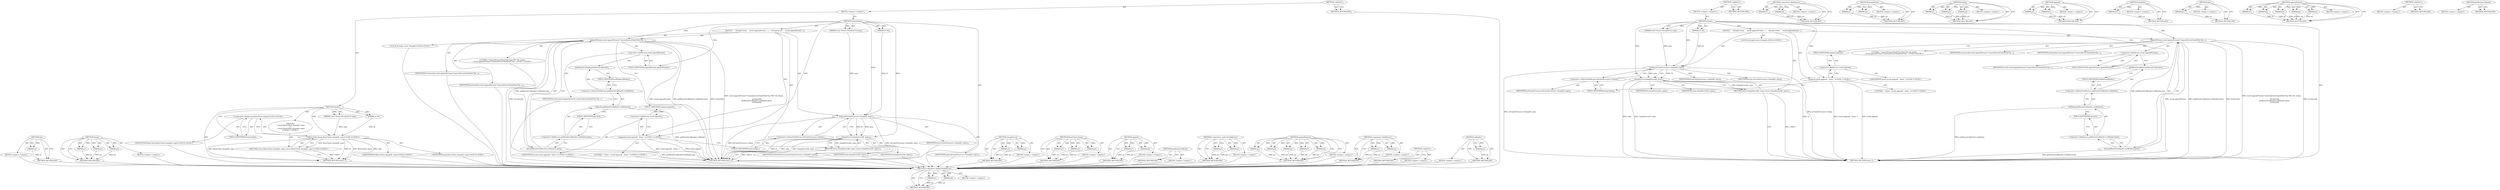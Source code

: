digraph "asBinder" {
vulnerable_90 [label=<(METHOD,&lt;operator&gt;.indirectFieldAccess)>];
vulnerable_91 [label=<(PARAM,p1)>];
vulnerable_92 [label=<(PARAM,p2)>];
vulnerable_93 [label=<(BLOCK,&lt;empty&gt;,&lt;empty&gt;)>];
vulnerable_94 [label=<(METHOD_RETURN,ANY)>];
vulnerable_6 [label=<(METHOD,&lt;global&gt;)<SUB>1</SUB>>];
vulnerable_7 [label=<(BLOCK,&lt;empty&gt;,&lt;empty&gt;)<SUB>1</SUB>>];
vulnerable_8 [label=<(METHOD,dump)<SUB>1</SUB>>];
vulnerable_9 [label=<(PARAM,int fd)<SUB>1</SUB>>];
vulnerable_10 [label=<(PARAM,const Vector&lt;String16&gt;&amp; args)<SUB>1</SUB>>];
vulnerable_11 [label=<(BLOCK,{
     String8 result;
     result.appendFormat...,{
     String8 result;
     result.appendFormat...)<SUB>1</SUB>>];
vulnerable_12 [label="<(LOCAL,String8 result: String8)<SUB>2</SUB>>"];
vulnerable_13 [label=<(appendFormat,result.appendFormat(&quot;CameraDeviceClient[%d] (%p...)<SUB>3</SUB>>];
vulnerable_14 [label=<(&lt;operator&gt;.fieldAccess,result.appendFormat)<SUB>3</SUB>>];
vulnerable_15 [label=<(IDENTIFIER,result,result.appendFormat(&quot;CameraDeviceClient[%d] (%p...)<SUB>3</SUB>>];
vulnerable_16 [label=<(FIELD_IDENTIFIER,appendFormat,appendFormat)<SUB>3</SUB>>];
vulnerable_17 [label="<(LITERAL,&quot;CameraDeviceClient[%d] (%p) PID: %d, dump:\n&quot;,result.appendFormat(&quot;CameraDeviceClient[%d] (%p...)<SUB>3</SUB>>"];
vulnerable_18 [label=<(IDENTIFIER,mCameraId,result.appendFormat(&quot;CameraDeviceClient[%d] (%p...)<SUB>4</SUB>>];
vulnerable_19 [label=<(get,getRemoteCallback()-&gt;asBinder().get())<SUB>5</SUB>>];
vulnerable_20 [label=<(&lt;operator&gt;.fieldAccess,getRemoteCallback()-&gt;asBinder().get)<SUB>5</SUB>>];
vulnerable_21 [label=<(asBinder,getRemoteCallback()-&gt;asBinder())<SUB>5</SUB>>];
vulnerable_22 [label=<(&lt;operator&gt;.indirectFieldAccess,getRemoteCallback()-&gt;asBinder)<SUB>5</SUB>>];
vulnerable_23 [label=<(getRemoteCallback,getRemoteCallback())<SUB>5</SUB>>];
vulnerable_24 [label=<(FIELD_IDENTIFIER,asBinder,asBinder)<SUB>5</SUB>>];
vulnerable_25 [label=<(FIELD_IDENTIFIER,get,get)<SUB>5</SUB>>];
vulnerable_26 [label=<(IDENTIFIER,mClientPid,result.appendFormat(&quot;CameraDeviceClient[%d] (%p...)<SUB>6</SUB>>];
vulnerable_27 [label="<(append,result.append(&quot;  State: &quot;))<SUB>7</SUB>>"];
vulnerable_28 [label=<(&lt;operator&gt;.fieldAccess,result.append)<SUB>7</SUB>>];
vulnerable_29 [label="<(IDENTIFIER,result,result.append(&quot;  State: &quot;))<SUB>7</SUB>>"];
vulnerable_30 [label=<(FIELD_IDENTIFIER,append,append)<SUB>7</SUB>>];
vulnerable_31 [label="<(LITERAL,&quot;  State: &quot;,result.append(&quot;  State: &quot;))<SUB>7</SUB>>"];
vulnerable_32 [label=<(dump,mFrameProcessor-&gt;dump(fd, args))<SUB>9</SUB>>];
vulnerable_33 [label=<(&lt;operator&gt;.indirectFieldAccess,mFrameProcessor-&gt;dump)<SUB>9</SUB>>];
vulnerable_34 [label=<(IDENTIFIER,mFrameProcessor,mFrameProcessor-&gt;dump(fd, args))<SUB>9</SUB>>];
vulnerable_35 [label=<(FIELD_IDENTIFIER,dump,dump)<SUB>9</SUB>>];
vulnerable_36 [label=<(IDENTIFIER,fd,mFrameProcessor-&gt;dump(fd, args))<SUB>9</SUB>>];
vulnerable_37 [label=<(IDENTIFIER,args,mFrameProcessor-&gt;dump(fd, args))<SUB>9</SUB>>];
vulnerable_38 [label=<(RETURN,return dumpDevice(fd, args);,return dumpDevice(fd, args);)<SUB>11</SUB>>];
vulnerable_39 [label=<(dumpDevice,dumpDevice(fd, args))<SUB>11</SUB>>];
vulnerable_40 [label=<(IDENTIFIER,fd,dumpDevice(fd, args))<SUB>11</SUB>>];
vulnerable_41 [label=<(IDENTIFIER,args,dumpDevice(fd, args))<SUB>11</SUB>>];
vulnerable_42 [label=<(METHOD_RETURN,status_t)<SUB>1</SUB>>];
vulnerable_44 [label=<(METHOD_RETURN,ANY)<SUB>1</SUB>>];
vulnerable_77 [label=<(METHOD,&lt;operator&gt;.fieldAccess)>];
vulnerable_78 [label=<(PARAM,p1)>];
vulnerable_79 [label=<(PARAM,p2)>];
vulnerable_80 [label=<(BLOCK,&lt;empty&gt;,&lt;empty&gt;)>];
vulnerable_81 [label=<(METHOD_RETURN,ANY)>];
vulnerable_109 [label=<(METHOD,dumpDevice)>];
vulnerable_110 [label=<(PARAM,p1)>];
vulnerable_111 [label=<(PARAM,p2)>];
vulnerable_112 [label=<(BLOCK,&lt;empty&gt;,&lt;empty&gt;)>];
vulnerable_113 [label=<(METHOD_RETURN,ANY)>];
vulnerable_103 [label=<(METHOD,dump)>];
vulnerable_104 [label=<(PARAM,p1)>];
vulnerable_105 [label=<(PARAM,p2)>];
vulnerable_106 [label=<(PARAM,p3)>];
vulnerable_107 [label=<(BLOCK,&lt;empty&gt;,&lt;empty&gt;)>];
vulnerable_108 [label=<(METHOD_RETURN,ANY)>];
vulnerable_98 [label=<(METHOD,append)>];
vulnerable_99 [label=<(PARAM,p1)>];
vulnerable_100 [label=<(PARAM,p2)>];
vulnerable_101 [label=<(BLOCK,&lt;empty&gt;,&lt;empty&gt;)>];
vulnerable_102 [label=<(METHOD_RETURN,ANY)>];
vulnerable_86 [label=<(METHOD,asBinder)>];
vulnerable_87 [label=<(PARAM,p1)>];
vulnerable_88 [label=<(BLOCK,&lt;empty&gt;,&lt;empty&gt;)>];
vulnerable_89 [label=<(METHOD_RETURN,ANY)>];
vulnerable_82 [label=<(METHOD,get)>];
vulnerable_83 [label=<(PARAM,p1)>];
vulnerable_84 [label=<(BLOCK,&lt;empty&gt;,&lt;empty&gt;)>];
vulnerable_85 [label=<(METHOD_RETURN,ANY)>];
vulnerable_69 [label=<(METHOD,appendFormat)>];
vulnerable_70 [label=<(PARAM,p1)>];
vulnerable_71 [label=<(PARAM,p2)>];
vulnerable_72 [label=<(PARAM,p3)>];
vulnerable_73 [label=<(PARAM,p4)>];
vulnerable_74 [label=<(PARAM,p5)>];
vulnerable_75 [label=<(BLOCK,&lt;empty&gt;,&lt;empty&gt;)>];
vulnerable_76 [label=<(METHOD_RETURN,ANY)>];
vulnerable_63 [label=<(METHOD,&lt;global&gt;)<SUB>1</SUB>>];
vulnerable_64 [label=<(BLOCK,&lt;empty&gt;,&lt;empty&gt;)>];
vulnerable_65 [label=<(METHOD_RETURN,ANY)>];
vulnerable_95 [label=<(METHOD,getRemoteCallback)>];
vulnerable_96 [label=<(BLOCK,&lt;empty&gt;,&lt;empty&gt;)>];
vulnerable_97 [label=<(METHOD_RETURN,ANY)>];
fixed_101 [label=<(METHOD,get)>];
fixed_102 [label=<(PARAM,p1)>];
fixed_103 [label=<(BLOCK,&lt;empty&gt;,&lt;empty&gt;)>];
fixed_104 [label=<(METHOD_RETURN,ANY)>];
fixed_122 [label=<(METHOD,dump)>];
fixed_123 [label=<(PARAM,p1)>];
fixed_124 [label=<(PARAM,p2)>];
fixed_125 [label=<(PARAM,p3)>];
fixed_126 [label=<(BLOCK,&lt;empty&gt;,&lt;empty&gt;)>];
fixed_127 [label=<(METHOD_RETURN,ANY)>];
fixed_6 [label=<(METHOD,&lt;global&gt;)<SUB>1</SUB>>];
fixed_7 [label=<(BLOCK,&lt;empty&gt;,&lt;empty&gt;)<SUB>1</SUB>>];
fixed_8 [label=<(METHOD,dump)<SUB>1</SUB>>];
fixed_9 [label=<(PARAM,int fd)<SUB>1</SUB>>];
fixed_10 [label=<(PARAM,const Vector&lt;String16&gt;&amp; args)<SUB>1</SUB>>];
fixed_11 [label="<(BLOCK,{
    return BasicClient::dump(fd, args);
},{
    return BasicClient::dump(fd, args);
})<SUB>1</SUB>>"];
fixed_12 [label="<(RETURN,return BasicClient::dump(fd, args);,return BasicClient::dump(fd, args);)<SUB>2</SUB>>"];
fixed_13 [label="<(BasicClient.dump,BasicClient::dump(fd, args))<SUB>2</SUB>>"];
fixed_14 [label="<(&lt;operator&gt;.fieldAccess,BasicClient::dump)<SUB>2</SUB>>"];
fixed_15 [label="<(IDENTIFIER,BasicClient,BasicClient::dump(fd, args))<SUB>2</SUB>>"];
fixed_16 [label=<(FIELD_IDENTIFIER,dump,dump)<SUB>2</SUB>>];
fixed_17 [label="<(IDENTIFIER,fd,BasicClient::dump(fd, args))<SUB>2</SUB>>"];
fixed_18 [label="<(IDENTIFIER,args,BasicClient::dump(fd, args))<SUB>2</SUB>>"];
fixed_19 [label=<(METHOD_RETURN,status_t)<SUB>1</SUB>>];
fixed_21 [label=<(METHOD,dumpClient)<SUB>5</SUB>>];
fixed_22 [label=<(PARAM,int fd)<SUB>5</SUB>>];
fixed_23 [label=<(PARAM,const Vector&lt;String16&gt;&amp; args)<SUB>5</SUB>>];
fixed_24 [label=<(BLOCK,{
     String8 result;
     result.appendFormat...,{
     String8 result;
     result.appendFormat...)<SUB>5</SUB>>];
fixed_25 [label="<(LOCAL,String8 result: String8)<SUB>6</SUB>>"];
fixed_26 [label=<(appendFormat,result.appendFormat(&quot;CameraDeviceClient[%d] (%p...)<SUB>7</SUB>>];
fixed_27 [label=<(&lt;operator&gt;.fieldAccess,result.appendFormat)<SUB>7</SUB>>];
fixed_28 [label=<(IDENTIFIER,result,result.appendFormat(&quot;CameraDeviceClient[%d] (%p...)<SUB>7</SUB>>];
fixed_29 [label=<(FIELD_IDENTIFIER,appendFormat,appendFormat)<SUB>7</SUB>>];
fixed_30 [label="<(LITERAL,&quot;CameraDeviceClient[%d] (%p) PID: %d, dump:\n&quot;,result.appendFormat(&quot;CameraDeviceClient[%d] (%p...)<SUB>7</SUB>>"];
fixed_31 [label=<(IDENTIFIER,mCameraId,result.appendFormat(&quot;CameraDeviceClient[%d] (%p...)<SUB>8</SUB>>];
fixed_32 [label=<(get,getRemoteCallback()-&gt;asBinder().get())<SUB>9</SUB>>];
fixed_33 [label=<(&lt;operator&gt;.fieldAccess,getRemoteCallback()-&gt;asBinder().get)<SUB>9</SUB>>];
fixed_34 [label=<(asBinder,getRemoteCallback()-&gt;asBinder())<SUB>9</SUB>>];
fixed_35 [label=<(&lt;operator&gt;.indirectFieldAccess,getRemoteCallback()-&gt;asBinder)<SUB>9</SUB>>];
fixed_36 [label=<(getRemoteCallback,getRemoteCallback())<SUB>9</SUB>>];
fixed_37 [label=<(FIELD_IDENTIFIER,asBinder,asBinder)<SUB>9</SUB>>];
fixed_38 [label=<(FIELD_IDENTIFIER,get,get)<SUB>9</SUB>>];
fixed_39 [label=<(IDENTIFIER,mClientPid,result.appendFormat(&quot;CameraDeviceClient[%d] (%p...)<SUB>10</SUB>>];
fixed_40 [label="<(append,result.append(&quot;  State: &quot;))<SUB>11</SUB>>"];
fixed_41 [label=<(&lt;operator&gt;.fieldAccess,result.append)<SUB>11</SUB>>];
fixed_42 [label="<(IDENTIFIER,result,result.append(&quot;  State: &quot;))<SUB>11</SUB>>"];
fixed_43 [label=<(FIELD_IDENTIFIER,append,append)<SUB>11</SUB>>];
fixed_44 [label="<(LITERAL,&quot;  State: &quot;,result.append(&quot;  State: &quot;))<SUB>11</SUB>>"];
fixed_45 [label=<(dump,mFrameProcessor-&gt;dump(fd, args))<SUB>13</SUB>>];
fixed_46 [label=<(&lt;operator&gt;.indirectFieldAccess,mFrameProcessor-&gt;dump)<SUB>13</SUB>>];
fixed_47 [label=<(IDENTIFIER,mFrameProcessor,mFrameProcessor-&gt;dump(fd, args))<SUB>13</SUB>>];
fixed_48 [label=<(FIELD_IDENTIFIER,dump,dump)<SUB>13</SUB>>];
fixed_49 [label=<(IDENTIFIER,fd,mFrameProcessor-&gt;dump(fd, args))<SUB>13</SUB>>];
fixed_50 [label=<(IDENTIFIER,args,mFrameProcessor-&gt;dump(fd, args))<SUB>13</SUB>>];
fixed_51 [label=<(RETURN,return dumpDevice(fd, args);,return dumpDevice(fd, args);)<SUB>15</SUB>>];
fixed_52 [label=<(dumpDevice,dumpDevice(fd, args))<SUB>15</SUB>>];
fixed_53 [label=<(IDENTIFIER,fd,dumpDevice(fd, args))<SUB>15</SUB>>];
fixed_54 [label=<(IDENTIFIER,args,dumpDevice(fd, args))<SUB>15</SUB>>];
fixed_55 [label=<(METHOD_RETURN,status_t)<SUB>5</SUB>>];
fixed_57 [label=<(METHOD_RETURN,ANY)<SUB>1</SUB>>];
fixed_128 [label=<(METHOD,dumpDevice)>];
fixed_129 [label=<(PARAM,p1)>];
fixed_130 [label=<(PARAM,p2)>];
fixed_131 [label=<(BLOCK,&lt;empty&gt;,&lt;empty&gt;)>];
fixed_132 [label=<(METHOD_RETURN,ANY)>];
fixed_82 [label=<(METHOD,BasicClient.dump)>];
fixed_83 [label=<(PARAM,p1)>];
fixed_84 [label=<(PARAM,p2)>];
fixed_85 [label=<(PARAM,p3)>];
fixed_86 [label=<(BLOCK,&lt;empty&gt;,&lt;empty&gt;)>];
fixed_87 [label=<(METHOD_RETURN,ANY)>];
fixed_117 [label=<(METHOD,append)>];
fixed_118 [label=<(PARAM,p1)>];
fixed_119 [label=<(PARAM,p2)>];
fixed_120 [label=<(BLOCK,&lt;empty&gt;,&lt;empty&gt;)>];
fixed_121 [label=<(METHOD_RETURN,ANY)>];
fixed_114 [label=<(METHOD,getRemoteCallback)>];
fixed_115 [label=<(BLOCK,&lt;empty&gt;,&lt;empty&gt;)>];
fixed_116 [label=<(METHOD_RETURN,ANY)>];
fixed_109 [label=<(METHOD,&lt;operator&gt;.indirectFieldAccess)>];
fixed_110 [label=<(PARAM,p1)>];
fixed_111 [label=<(PARAM,p2)>];
fixed_112 [label=<(BLOCK,&lt;empty&gt;,&lt;empty&gt;)>];
fixed_113 [label=<(METHOD_RETURN,ANY)>];
fixed_93 [label=<(METHOD,appendFormat)>];
fixed_94 [label=<(PARAM,p1)>];
fixed_95 [label=<(PARAM,p2)>];
fixed_96 [label=<(PARAM,p3)>];
fixed_97 [label=<(PARAM,p4)>];
fixed_98 [label=<(PARAM,p5)>];
fixed_99 [label=<(BLOCK,&lt;empty&gt;,&lt;empty&gt;)>];
fixed_100 [label=<(METHOD_RETURN,ANY)>];
fixed_88 [label=<(METHOD,&lt;operator&gt;.fieldAccess)>];
fixed_89 [label=<(PARAM,p1)>];
fixed_90 [label=<(PARAM,p2)>];
fixed_91 [label=<(BLOCK,&lt;empty&gt;,&lt;empty&gt;)>];
fixed_92 [label=<(METHOD_RETURN,ANY)>];
fixed_76 [label=<(METHOD,&lt;global&gt;)<SUB>1</SUB>>];
fixed_77 [label=<(BLOCK,&lt;empty&gt;,&lt;empty&gt;)>];
fixed_78 [label=<(METHOD_RETURN,ANY)>];
fixed_105 [label=<(METHOD,asBinder)>];
fixed_106 [label=<(PARAM,p1)>];
fixed_107 [label=<(BLOCK,&lt;empty&gt;,&lt;empty&gt;)>];
fixed_108 [label=<(METHOD_RETURN,ANY)>];
vulnerable_90 -> vulnerable_91  [key=0, label="AST: "];
vulnerable_90 -> vulnerable_91  [key=1, label="DDG: "];
vulnerable_90 -> vulnerable_93  [key=0, label="AST: "];
vulnerable_90 -> vulnerable_92  [key=0, label="AST: "];
vulnerable_90 -> vulnerable_92  [key=1, label="DDG: "];
vulnerable_90 -> vulnerable_94  [key=0, label="AST: "];
vulnerable_90 -> vulnerable_94  [key=1, label="CFG: "];
vulnerable_91 -> vulnerable_94  [key=0, label="DDG: p1"];
vulnerable_92 -> vulnerable_94  [key=0, label="DDG: p2"];
vulnerable_6 -> vulnerable_7  [key=0, label="AST: "];
vulnerable_6 -> vulnerable_44  [key=0, label="AST: "];
vulnerable_6 -> vulnerable_44  [key=1, label="CFG: "];
vulnerable_7 -> vulnerable_8  [key=0, label="AST: "];
vulnerable_8 -> vulnerable_9  [key=0, label="AST: "];
vulnerable_8 -> vulnerable_9  [key=1, label="DDG: "];
vulnerable_8 -> vulnerable_10  [key=0, label="AST: "];
vulnerable_8 -> vulnerable_10  [key=1, label="DDG: "];
vulnerable_8 -> vulnerable_11  [key=0, label="AST: "];
vulnerable_8 -> vulnerable_42  [key=0, label="AST: "];
vulnerable_8 -> vulnerable_16  [key=0, label="CFG: "];
vulnerable_8 -> vulnerable_13  [key=0, label="DDG: "];
vulnerable_8 -> vulnerable_27  [key=0, label="DDG: "];
vulnerable_8 -> vulnerable_32  [key=0, label="DDG: "];
vulnerable_8 -> vulnerable_39  [key=0, label="DDG: "];
vulnerable_9 -> vulnerable_32  [key=0, label="DDG: fd"];
vulnerable_10 -> vulnerable_32  [key=0, label="DDG: args"];
vulnerable_11 -> vulnerable_12  [key=0, label="AST: "];
vulnerable_11 -> vulnerable_13  [key=0, label="AST: "];
vulnerable_11 -> vulnerable_27  [key=0, label="AST: "];
vulnerable_11 -> vulnerable_32  [key=0, label="AST: "];
vulnerable_11 -> vulnerable_38  [key=0, label="AST: "];
vulnerable_13 -> vulnerable_14  [key=0, label="AST: "];
vulnerable_13 -> vulnerable_17  [key=0, label="AST: "];
vulnerable_13 -> vulnerable_18  [key=0, label="AST: "];
vulnerable_13 -> vulnerable_19  [key=0, label="AST: "];
vulnerable_13 -> vulnerable_26  [key=0, label="AST: "];
vulnerable_13 -> vulnerable_30  [key=0, label="CFG: "];
vulnerable_13 -> vulnerable_42  [key=0, label="DDG: result.appendFormat"];
vulnerable_13 -> vulnerable_42  [key=1, label="DDG: getRemoteCallback()-&gt;asBinder().get()"];
vulnerable_13 -> vulnerable_42  [key=2, label="DDG: mClientPid"];
vulnerable_13 -> vulnerable_42  [key=3, label="DDG: result.appendFormat(&quot;CameraDeviceClient[%d] (%p) PID: %d, dump:\n&quot;,
             mCameraId,
            getRemoteCallback()-&gt;asBinder().get(),
            mClientPid)"];
vulnerable_13 -> vulnerable_42  [key=4, label="DDG: mCameraId"];
vulnerable_14 -> vulnerable_15  [key=0, label="AST: "];
vulnerable_14 -> vulnerable_16  [key=0, label="AST: "];
vulnerable_14 -> vulnerable_23  [key=0, label="CFG: "];
vulnerable_16 -> vulnerable_14  [key=0, label="CFG: "];
vulnerable_19 -> vulnerable_20  [key=0, label="AST: "];
vulnerable_19 -> vulnerable_13  [key=0, label="CFG: "];
vulnerable_19 -> vulnerable_13  [key=1, label="DDG: getRemoteCallback()-&gt;asBinder().get"];
vulnerable_19 -> vulnerable_42  [key=0, label="DDG: getRemoteCallback()-&gt;asBinder().get"];
vulnerable_20 -> vulnerable_21  [key=0, label="AST: "];
vulnerable_20 -> vulnerable_25  [key=0, label="AST: "];
vulnerable_20 -> vulnerable_19  [key=0, label="CFG: "];
vulnerable_21 -> vulnerable_22  [key=0, label="AST: "];
vulnerable_21 -> vulnerable_25  [key=0, label="CFG: "];
vulnerable_21 -> vulnerable_42  [key=0, label="DDG: getRemoteCallback()-&gt;asBinder"];
vulnerable_22 -> vulnerable_23  [key=0, label="AST: "];
vulnerable_22 -> vulnerable_24  [key=0, label="AST: "];
vulnerable_22 -> vulnerable_21  [key=0, label="CFG: "];
vulnerable_23 -> vulnerable_24  [key=0, label="CFG: "];
vulnerable_24 -> vulnerable_22  [key=0, label="CFG: "];
vulnerable_25 -> vulnerable_20  [key=0, label="CFG: "];
vulnerable_27 -> vulnerable_28  [key=0, label="AST: "];
vulnerable_27 -> vulnerable_31  [key=0, label="AST: "];
vulnerable_27 -> vulnerable_35  [key=0, label="CFG: "];
vulnerable_27 -> vulnerable_42  [key=0, label="DDG: result.append"];
vulnerable_27 -> vulnerable_42  [key=1, label="DDG: result.append(&quot;  State: &quot;)"];
vulnerable_28 -> vulnerable_29  [key=0, label="AST: "];
vulnerable_28 -> vulnerable_30  [key=0, label="AST: "];
vulnerable_28 -> vulnerable_27  [key=0, label="CFG: "];
vulnerable_30 -> vulnerable_28  [key=0, label="CFG: "];
vulnerable_32 -> vulnerable_33  [key=0, label="AST: "];
vulnerable_32 -> vulnerable_36  [key=0, label="AST: "];
vulnerable_32 -> vulnerable_37  [key=0, label="AST: "];
vulnerable_32 -> vulnerable_39  [key=0, label="CFG: "];
vulnerable_32 -> vulnerable_39  [key=1, label="DDG: fd"];
vulnerable_32 -> vulnerable_39  [key=2, label="DDG: args"];
vulnerable_32 -> vulnerable_42  [key=0, label="DDG: mFrameProcessor-&gt;dump"];
vulnerable_32 -> vulnerable_42  [key=1, label="DDG: mFrameProcessor-&gt;dump(fd, args)"];
vulnerable_33 -> vulnerable_34  [key=0, label="AST: "];
vulnerable_33 -> vulnerable_35  [key=0, label="AST: "];
vulnerable_33 -> vulnerable_32  [key=0, label="CFG: "];
vulnerable_35 -> vulnerable_33  [key=0, label="CFG: "];
vulnerable_38 -> vulnerable_39  [key=0, label="AST: "];
vulnerable_38 -> vulnerable_42  [key=0, label="CFG: "];
vulnerable_38 -> vulnerable_42  [key=1, label="DDG: &lt;RET&gt;"];
vulnerable_39 -> vulnerable_40  [key=0, label="AST: "];
vulnerable_39 -> vulnerable_41  [key=0, label="AST: "];
vulnerable_39 -> vulnerable_38  [key=0, label="CFG: "];
vulnerable_39 -> vulnerable_38  [key=1, label="DDG: dumpDevice(fd, args)"];
vulnerable_39 -> vulnerable_42  [key=0, label="DDG: fd"];
vulnerable_39 -> vulnerable_42  [key=1, label="DDG: args"];
vulnerable_39 -> vulnerable_42  [key=2, label="DDG: dumpDevice(fd, args)"];
vulnerable_77 -> vulnerable_78  [key=0, label="AST: "];
vulnerable_77 -> vulnerable_78  [key=1, label="DDG: "];
vulnerable_77 -> vulnerable_80  [key=0, label="AST: "];
vulnerable_77 -> vulnerable_79  [key=0, label="AST: "];
vulnerable_77 -> vulnerable_79  [key=1, label="DDG: "];
vulnerable_77 -> vulnerable_81  [key=0, label="AST: "];
vulnerable_77 -> vulnerable_81  [key=1, label="CFG: "];
vulnerable_78 -> vulnerable_81  [key=0, label="DDG: p1"];
vulnerable_79 -> vulnerable_81  [key=0, label="DDG: p2"];
vulnerable_109 -> vulnerable_110  [key=0, label="AST: "];
vulnerable_109 -> vulnerable_110  [key=1, label="DDG: "];
vulnerable_109 -> vulnerable_112  [key=0, label="AST: "];
vulnerable_109 -> vulnerable_111  [key=0, label="AST: "];
vulnerable_109 -> vulnerable_111  [key=1, label="DDG: "];
vulnerable_109 -> vulnerable_113  [key=0, label="AST: "];
vulnerable_109 -> vulnerable_113  [key=1, label="CFG: "];
vulnerable_110 -> vulnerable_113  [key=0, label="DDG: p1"];
vulnerable_111 -> vulnerable_113  [key=0, label="DDG: p2"];
vulnerable_103 -> vulnerable_104  [key=0, label="AST: "];
vulnerable_103 -> vulnerable_104  [key=1, label="DDG: "];
vulnerable_103 -> vulnerable_107  [key=0, label="AST: "];
vulnerable_103 -> vulnerable_105  [key=0, label="AST: "];
vulnerable_103 -> vulnerable_105  [key=1, label="DDG: "];
vulnerable_103 -> vulnerable_108  [key=0, label="AST: "];
vulnerable_103 -> vulnerable_108  [key=1, label="CFG: "];
vulnerable_103 -> vulnerable_106  [key=0, label="AST: "];
vulnerable_103 -> vulnerable_106  [key=1, label="DDG: "];
vulnerable_104 -> vulnerable_108  [key=0, label="DDG: p1"];
vulnerable_105 -> vulnerable_108  [key=0, label="DDG: p2"];
vulnerable_106 -> vulnerable_108  [key=0, label="DDG: p3"];
vulnerable_98 -> vulnerable_99  [key=0, label="AST: "];
vulnerable_98 -> vulnerable_99  [key=1, label="DDG: "];
vulnerable_98 -> vulnerable_101  [key=0, label="AST: "];
vulnerable_98 -> vulnerable_100  [key=0, label="AST: "];
vulnerable_98 -> vulnerable_100  [key=1, label="DDG: "];
vulnerable_98 -> vulnerable_102  [key=0, label="AST: "];
vulnerable_98 -> vulnerable_102  [key=1, label="CFG: "];
vulnerable_99 -> vulnerable_102  [key=0, label="DDG: p1"];
vulnerable_100 -> vulnerable_102  [key=0, label="DDG: p2"];
vulnerable_86 -> vulnerable_87  [key=0, label="AST: "];
vulnerable_86 -> vulnerable_87  [key=1, label="DDG: "];
vulnerable_86 -> vulnerable_88  [key=0, label="AST: "];
vulnerable_86 -> vulnerable_89  [key=0, label="AST: "];
vulnerable_86 -> vulnerable_89  [key=1, label="CFG: "];
vulnerable_87 -> vulnerable_89  [key=0, label="DDG: p1"];
vulnerable_82 -> vulnerable_83  [key=0, label="AST: "];
vulnerable_82 -> vulnerable_83  [key=1, label="DDG: "];
vulnerable_82 -> vulnerable_84  [key=0, label="AST: "];
vulnerable_82 -> vulnerable_85  [key=0, label="AST: "];
vulnerable_82 -> vulnerable_85  [key=1, label="CFG: "];
vulnerable_83 -> vulnerable_85  [key=0, label="DDG: p1"];
vulnerable_69 -> vulnerable_70  [key=0, label="AST: "];
vulnerable_69 -> vulnerable_70  [key=1, label="DDG: "];
vulnerable_69 -> vulnerable_75  [key=0, label="AST: "];
vulnerable_69 -> vulnerable_71  [key=0, label="AST: "];
vulnerable_69 -> vulnerable_71  [key=1, label="DDG: "];
vulnerable_69 -> vulnerable_76  [key=0, label="AST: "];
vulnerable_69 -> vulnerable_76  [key=1, label="CFG: "];
vulnerable_69 -> vulnerable_72  [key=0, label="AST: "];
vulnerable_69 -> vulnerable_72  [key=1, label="DDG: "];
vulnerable_69 -> vulnerable_73  [key=0, label="AST: "];
vulnerable_69 -> vulnerable_73  [key=1, label="DDG: "];
vulnerable_69 -> vulnerable_74  [key=0, label="AST: "];
vulnerable_69 -> vulnerable_74  [key=1, label="DDG: "];
vulnerable_70 -> vulnerable_76  [key=0, label="DDG: p1"];
vulnerable_71 -> vulnerable_76  [key=0, label="DDG: p2"];
vulnerable_72 -> vulnerable_76  [key=0, label="DDG: p3"];
vulnerable_73 -> vulnerable_76  [key=0, label="DDG: p4"];
vulnerable_74 -> vulnerable_76  [key=0, label="DDG: p5"];
vulnerable_63 -> vulnerable_64  [key=0, label="AST: "];
vulnerable_63 -> vulnerable_65  [key=0, label="AST: "];
vulnerable_63 -> vulnerable_65  [key=1, label="CFG: "];
vulnerable_95 -> vulnerable_96  [key=0, label="AST: "];
vulnerable_95 -> vulnerable_97  [key=0, label="AST: "];
vulnerable_95 -> vulnerable_97  [key=1, label="CFG: "];
fixed_101 -> fixed_102  [key=0, label="AST: "];
fixed_101 -> fixed_102  [key=1, label="DDG: "];
fixed_101 -> fixed_103  [key=0, label="AST: "];
fixed_101 -> fixed_104  [key=0, label="AST: "];
fixed_101 -> fixed_104  [key=1, label="CFG: "];
fixed_102 -> fixed_104  [key=0, label="DDG: p1"];
fixed_103 -> vulnerable_90  [key=0];
fixed_104 -> vulnerable_90  [key=0];
fixed_122 -> fixed_123  [key=0, label="AST: "];
fixed_122 -> fixed_123  [key=1, label="DDG: "];
fixed_122 -> fixed_126  [key=0, label="AST: "];
fixed_122 -> fixed_124  [key=0, label="AST: "];
fixed_122 -> fixed_124  [key=1, label="DDG: "];
fixed_122 -> fixed_127  [key=0, label="AST: "];
fixed_122 -> fixed_127  [key=1, label="CFG: "];
fixed_122 -> fixed_125  [key=0, label="AST: "];
fixed_122 -> fixed_125  [key=1, label="DDG: "];
fixed_123 -> fixed_127  [key=0, label="DDG: p1"];
fixed_124 -> fixed_127  [key=0, label="DDG: p2"];
fixed_125 -> fixed_127  [key=0, label="DDG: p3"];
fixed_126 -> vulnerable_90  [key=0];
fixed_127 -> vulnerable_90  [key=0];
fixed_6 -> fixed_7  [key=0, label="AST: "];
fixed_6 -> fixed_57  [key=0, label="AST: "];
fixed_6 -> fixed_57  [key=1, label="CFG: "];
fixed_7 -> fixed_8  [key=0, label="AST: "];
fixed_7 -> fixed_21  [key=0, label="AST: "];
fixed_8 -> fixed_9  [key=0, label="AST: "];
fixed_8 -> fixed_9  [key=1, label="DDG: "];
fixed_8 -> fixed_10  [key=0, label="AST: "];
fixed_8 -> fixed_10  [key=1, label="DDG: "];
fixed_8 -> fixed_11  [key=0, label="AST: "];
fixed_8 -> fixed_19  [key=0, label="AST: "];
fixed_8 -> fixed_16  [key=0, label="CFG: "];
fixed_8 -> fixed_13  [key=0, label="DDG: "];
fixed_9 -> fixed_13  [key=0, label="DDG: fd"];
fixed_10 -> fixed_13  [key=0, label="DDG: args"];
fixed_11 -> fixed_12  [key=0, label="AST: "];
fixed_12 -> fixed_13  [key=0, label="AST: "];
fixed_12 -> fixed_19  [key=0, label="CFG: "];
fixed_12 -> fixed_19  [key=1, label="DDG: &lt;RET&gt;"];
fixed_13 -> fixed_14  [key=0, label="AST: "];
fixed_13 -> fixed_17  [key=0, label="AST: "];
fixed_13 -> fixed_18  [key=0, label="AST: "];
fixed_13 -> fixed_12  [key=0, label="CFG: "];
fixed_13 -> fixed_12  [key=1, label="DDG: BasicClient::dump(fd, args)"];
fixed_13 -> fixed_19  [key=0, label="DDG: BasicClient::dump"];
fixed_13 -> fixed_19  [key=1, label="DDG: fd"];
fixed_13 -> fixed_19  [key=2, label="DDG: args"];
fixed_13 -> fixed_19  [key=3, label="DDG: BasicClient::dump(fd, args)"];
fixed_14 -> fixed_15  [key=0, label="AST: "];
fixed_14 -> fixed_16  [key=0, label="AST: "];
fixed_14 -> fixed_13  [key=0, label="CFG: "];
fixed_15 -> vulnerable_90  [key=0];
fixed_16 -> fixed_14  [key=0, label="CFG: "];
fixed_17 -> vulnerable_90  [key=0];
fixed_18 -> vulnerable_90  [key=0];
fixed_19 -> vulnerable_90  [key=0];
fixed_21 -> fixed_22  [key=0, label="AST: "];
fixed_21 -> fixed_22  [key=1, label="DDG: "];
fixed_21 -> fixed_23  [key=0, label="AST: "];
fixed_21 -> fixed_23  [key=1, label="DDG: "];
fixed_21 -> fixed_24  [key=0, label="AST: "];
fixed_21 -> fixed_55  [key=0, label="AST: "];
fixed_21 -> fixed_29  [key=0, label="CFG: "];
fixed_21 -> fixed_26  [key=0, label="DDG: "];
fixed_21 -> fixed_40  [key=0, label="DDG: "];
fixed_21 -> fixed_45  [key=0, label="DDG: "];
fixed_21 -> fixed_52  [key=0, label="DDG: "];
fixed_22 -> fixed_45  [key=0, label="DDG: fd"];
fixed_23 -> fixed_45  [key=0, label="DDG: args"];
fixed_24 -> fixed_25  [key=0, label="AST: "];
fixed_24 -> fixed_26  [key=0, label="AST: "];
fixed_24 -> fixed_40  [key=0, label="AST: "];
fixed_24 -> fixed_45  [key=0, label="AST: "];
fixed_24 -> fixed_51  [key=0, label="AST: "];
fixed_25 -> vulnerable_90  [key=0];
fixed_26 -> fixed_27  [key=0, label="AST: "];
fixed_26 -> fixed_30  [key=0, label="AST: "];
fixed_26 -> fixed_31  [key=0, label="AST: "];
fixed_26 -> fixed_32  [key=0, label="AST: "];
fixed_26 -> fixed_39  [key=0, label="AST: "];
fixed_26 -> fixed_43  [key=0, label="CFG: "];
fixed_26 -> fixed_55  [key=0, label="DDG: result.appendFormat"];
fixed_26 -> fixed_55  [key=1, label="DDG: getRemoteCallback()-&gt;asBinder().get()"];
fixed_26 -> fixed_55  [key=2, label="DDG: mClientPid"];
fixed_26 -> fixed_55  [key=3, label="DDG: result.appendFormat(&quot;CameraDeviceClient[%d] (%p) PID: %d, dump:\n&quot;,
             mCameraId,
            getRemoteCallback()-&gt;asBinder().get(),
            mClientPid)"];
fixed_26 -> fixed_55  [key=4, label="DDG: mCameraId"];
fixed_27 -> fixed_28  [key=0, label="AST: "];
fixed_27 -> fixed_29  [key=0, label="AST: "];
fixed_27 -> fixed_36  [key=0, label="CFG: "];
fixed_28 -> vulnerable_90  [key=0];
fixed_29 -> fixed_27  [key=0, label="CFG: "];
fixed_30 -> vulnerable_90  [key=0];
fixed_31 -> vulnerable_90  [key=0];
fixed_32 -> fixed_33  [key=0, label="AST: "];
fixed_32 -> fixed_26  [key=0, label="CFG: "];
fixed_32 -> fixed_26  [key=1, label="DDG: getRemoteCallback()-&gt;asBinder().get"];
fixed_32 -> fixed_55  [key=0, label="DDG: getRemoteCallback()-&gt;asBinder().get"];
fixed_33 -> fixed_34  [key=0, label="AST: "];
fixed_33 -> fixed_38  [key=0, label="AST: "];
fixed_33 -> fixed_32  [key=0, label="CFG: "];
fixed_34 -> fixed_35  [key=0, label="AST: "];
fixed_34 -> fixed_38  [key=0, label="CFG: "];
fixed_34 -> fixed_55  [key=0, label="DDG: getRemoteCallback()-&gt;asBinder"];
fixed_35 -> fixed_36  [key=0, label="AST: "];
fixed_35 -> fixed_37  [key=0, label="AST: "];
fixed_35 -> fixed_34  [key=0, label="CFG: "];
fixed_36 -> fixed_37  [key=0, label="CFG: "];
fixed_37 -> fixed_35  [key=0, label="CFG: "];
fixed_38 -> fixed_33  [key=0, label="CFG: "];
fixed_39 -> vulnerable_90  [key=0];
fixed_40 -> fixed_41  [key=0, label="AST: "];
fixed_40 -> fixed_44  [key=0, label="AST: "];
fixed_40 -> fixed_48  [key=0, label="CFG: "];
fixed_40 -> fixed_55  [key=0, label="DDG: result.append"];
fixed_40 -> fixed_55  [key=1, label="DDG: result.append(&quot;  State: &quot;)"];
fixed_41 -> fixed_42  [key=0, label="AST: "];
fixed_41 -> fixed_43  [key=0, label="AST: "];
fixed_41 -> fixed_40  [key=0, label="CFG: "];
fixed_42 -> vulnerable_90  [key=0];
fixed_43 -> fixed_41  [key=0, label="CFG: "];
fixed_44 -> vulnerable_90  [key=0];
fixed_45 -> fixed_46  [key=0, label="AST: "];
fixed_45 -> fixed_49  [key=0, label="AST: "];
fixed_45 -> fixed_50  [key=0, label="AST: "];
fixed_45 -> fixed_52  [key=0, label="CFG: "];
fixed_45 -> fixed_52  [key=1, label="DDG: fd"];
fixed_45 -> fixed_52  [key=2, label="DDG: args"];
fixed_45 -> fixed_55  [key=0, label="DDG: mFrameProcessor-&gt;dump"];
fixed_45 -> fixed_55  [key=1, label="DDG: mFrameProcessor-&gt;dump(fd, args)"];
fixed_46 -> fixed_47  [key=0, label="AST: "];
fixed_46 -> fixed_48  [key=0, label="AST: "];
fixed_46 -> fixed_45  [key=0, label="CFG: "];
fixed_47 -> vulnerable_90  [key=0];
fixed_48 -> fixed_46  [key=0, label="CFG: "];
fixed_49 -> vulnerable_90  [key=0];
fixed_50 -> vulnerable_90  [key=0];
fixed_51 -> fixed_52  [key=0, label="AST: "];
fixed_51 -> fixed_55  [key=0, label="CFG: "];
fixed_51 -> fixed_55  [key=1, label="DDG: &lt;RET&gt;"];
fixed_52 -> fixed_53  [key=0, label="AST: "];
fixed_52 -> fixed_54  [key=0, label="AST: "];
fixed_52 -> fixed_51  [key=0, label="CFG: "];
fixed_52 -> fixed_51  [key=1, label="DDG: dumpDevice(fd, args)"];
fixed_52 -> fixed_55  [key=0, label="DDG: fd"];
fixed_52 -> fixed_55  [key=1, label="DDG: args"];
fixed_52 -> fixed_55  [key=2, label="DDG: dumpDevice(fd, args)"];
fixed_53 -> vulnerable_90  [key=0];
fixed_54 -> vulnerable_90  [key=0];
fixed_55 -> vulnerable_90  [key=0];
fixed_57 -> vulnerable_90  [key=0];
fixed_128 -> fixed_129  [key=0, label="AST: "];
fixed_128 -> fixed_129  [key=1, label="DDG: "];
fixed_128 -> fixed_131  [key=0, label="AST: "];
fixed_128 -> fixed_130  [key=0, label="AST: "];
fixed_128 -> fixed_130  [key=1, label="DDG: "];
fixed_128 -> fixed_132  [key=0, label="AST: "];
fixed_128 -> fixed_132  [key=1, label="CFG: "];
fixed_129 -> fixed_132  [key=0, label="DDG: p1"];
fixed_130 -> fixed_132  [key=0, label="DDG: p2"];
fixed_131 -> vulnerable_90  [key=0];
fixed_132 -> vulnerable_90  [key=0];
fixed_82 -> fixed_83  [key=0, label="AST: "];
fixed_82 -> fixed_83  [key=1, label="DDG: "];
fixed_82 -> fixed_86  [key=0, label="AST: "];
fixed_82 -> fixed_84  [key=0, label="AST: "];
fixed_82 -> fixed_84  [key=1, label="DDG: "];
fixed_82 -> fixed_87  [key=0, label="AST: "];
fixed_82 -> fixed_87  [key=1, label="CFG: "];
fixed_82 -> fixed_85  [key=0, label="AST: "];
fixed_82 -> fixed_85  [key=1, label="DDG: "];
fixed_83 -> fixed_87  [key=0, label="DDG: p1"];
fixed_84 -> fixed_87  [key=0, label="DDG: p2"];
fixed_85 -> fixed_87  [key=0, label="DDG: p3"];
fixed_86 -> vulnerable_90  [key=0];
fixed_87 -> vulnerable_90  [key=0];
fixed_117 -> fixed_118  [key=0, label="AST: "];
fixed_117 -> fixed_118  [key=1, label="DDG: "];
fixed_117 -> fixed_120  [key=0, label="AST: "];
fixed_117 -> fixed_119  [key=0, label="AST: "];
fixed_117 -> fixed_119  [key=1, label="DDG: "];
fixed_117 -> fixed_121  [key=0, label="AST: "];
fixed_117 -> fixed_121  [key=1, label="CFG: "];
fixed_118 -> fixed_121  [key=0, label="DDG: p1"];
fixed_119 -> fixed_121  [key=0, label="DDG: p2"];
fixed_120 -> vulnerable_90  [key=0];
fixed_121 -> vulnerable_90  [key=0];
fixed_114 -> fixed_115  [key=0, label="AST: "];
fixed_114 -> fixed_116  [key=0, label="AST: "];
fixed_114 -> fixed_116  [key=1, label="CFG: "];
fixed_115 -> vulnerable_90  [key=0];
fixed_116 -> vulnerable_90  [key=0];
fixed_109 -> fixed_110  [key=0, label="AST: "];
fixed_109 -> fixed_110  [key=1, label="DDG: "];
fixed_109 -> fixed_112  [key=0, label="AST: "];
fixed_109 -> fixed_111  [key=0, label="AST: "];
fixed_109 -> fixed_111  [key=1, label="DDG: "];
fixed_109 -> fixed_113  [key=0, label="AST: "];
fixed_109 -> fixed_113  [key=1, label="CFG: "];
fixed_110 -> fixed_113  [key=0, label="DDG: p1"];
fixed_111 -> fixed_113  [key=0, label="DDG: p2"];
fixed_112 -> vulnerable_90  [key=0];
fixed_113 -> vulnerable_90  [key=0];
fixed_93 -> fixed_94  [key=0, label="AST: "];
fixed_93 -> fixed_94  [key=1, label="DDG: "];
fixed_93 -> fixed_99  [key=0, label="AST: "];
fixed_93 -> fixed_95  [key=0, label="AST: "];
fixed_93 -> fixed_95  [key=1, label="DDG: "];
fixed_93 -> fixed_100  [key=0, label="AST: "];
fixed_93 -> fixed_100  [key=1, label="CFG: "];
fixed_93 -> fixed_96  [key=0, label="AST: "];
fixed_93 -> fixed_96  [key=1, label="DDG: "];
fixed_93 -> fixed_97  [key=0, label="AST: "];
fixed_93 -> fixed_97  [key=1, label="DDG: "];
fixed_93 -> fixed_98  [key=0, label="AST: "];
fixed_93 -> fixed_98  [key=1, label="DDG: "];
fixed_94 -> fixed_100  [key=0, label="DDG: p1"];
fixed_95 -> fixed_100  [key=0, label="DDG: p2"];
fixed_96 -> fixed_100  [key=0, label="DDG: p3"];
fixed_97 -> fixed_100  [key=0, label="DDG: p4"];
fixed_98 -> fixed_100  [key=0, label="DDG: p5"];
fixed_99 -> vulnerable_90  [key=0];
fixed_100 -> vulnerable_90  [key=0];
fixed_88 -> fixed_89  [key=0, label="AST: "];
fixed_88 -> fixed_89  [key=1, label="DDG: "];
fixed_88 -> fixed_91  [key=0, label="AST: "];
fixed_88 -> fixed_90  [key=0, label="AST: "];
fixed_88 -> fixed_90  [key=1, label="DDG: "];
fixed_88 -> fixed_92  [key=0, label="AST: "];
fixed_88 -> fixed_92  [key=1, label="CFG: "];
fixed_89 -> fixed_92  [key=0, label="DDG: p1"];
fixed_90 -> fixed_92  [key=0, label="DDG: p2"];
fixed_91 -> vulnerable_90  [key=0];
fixed_92 -> vulnerable_90  [key=0];
fixed_76 -> fixed_77  [key=0, label="AST: "];
fixed_76 -> fixed_78  [key=0, label="AST: "];
fixed_76 -> fixed_78  [key=1, label="CFG: "];
fixed_77 -> vulnerable_90  [key=0];
fixed_78 -> vulnerable_90  [key=0];
fixed_105 -> fixed_106  [key=0, label="AST: "];
fixed_105 -> fixed_106  [key=1, label="DDG: "];
fixed_105 -> fixed_107  [key=0, label="AST: "];
fixed_105 -> fixed_108  [key=0, label="AST: "];
fixed_105 -> fixed_108  [key=1, label="CFG: "];
fixed_106 -> fixed_108  [key=0, label="DDG: p1"];
fixed_107 -> vulnerable_90  [key=0];
fixed_108 -> vulnerable_90  [key=0];
}
